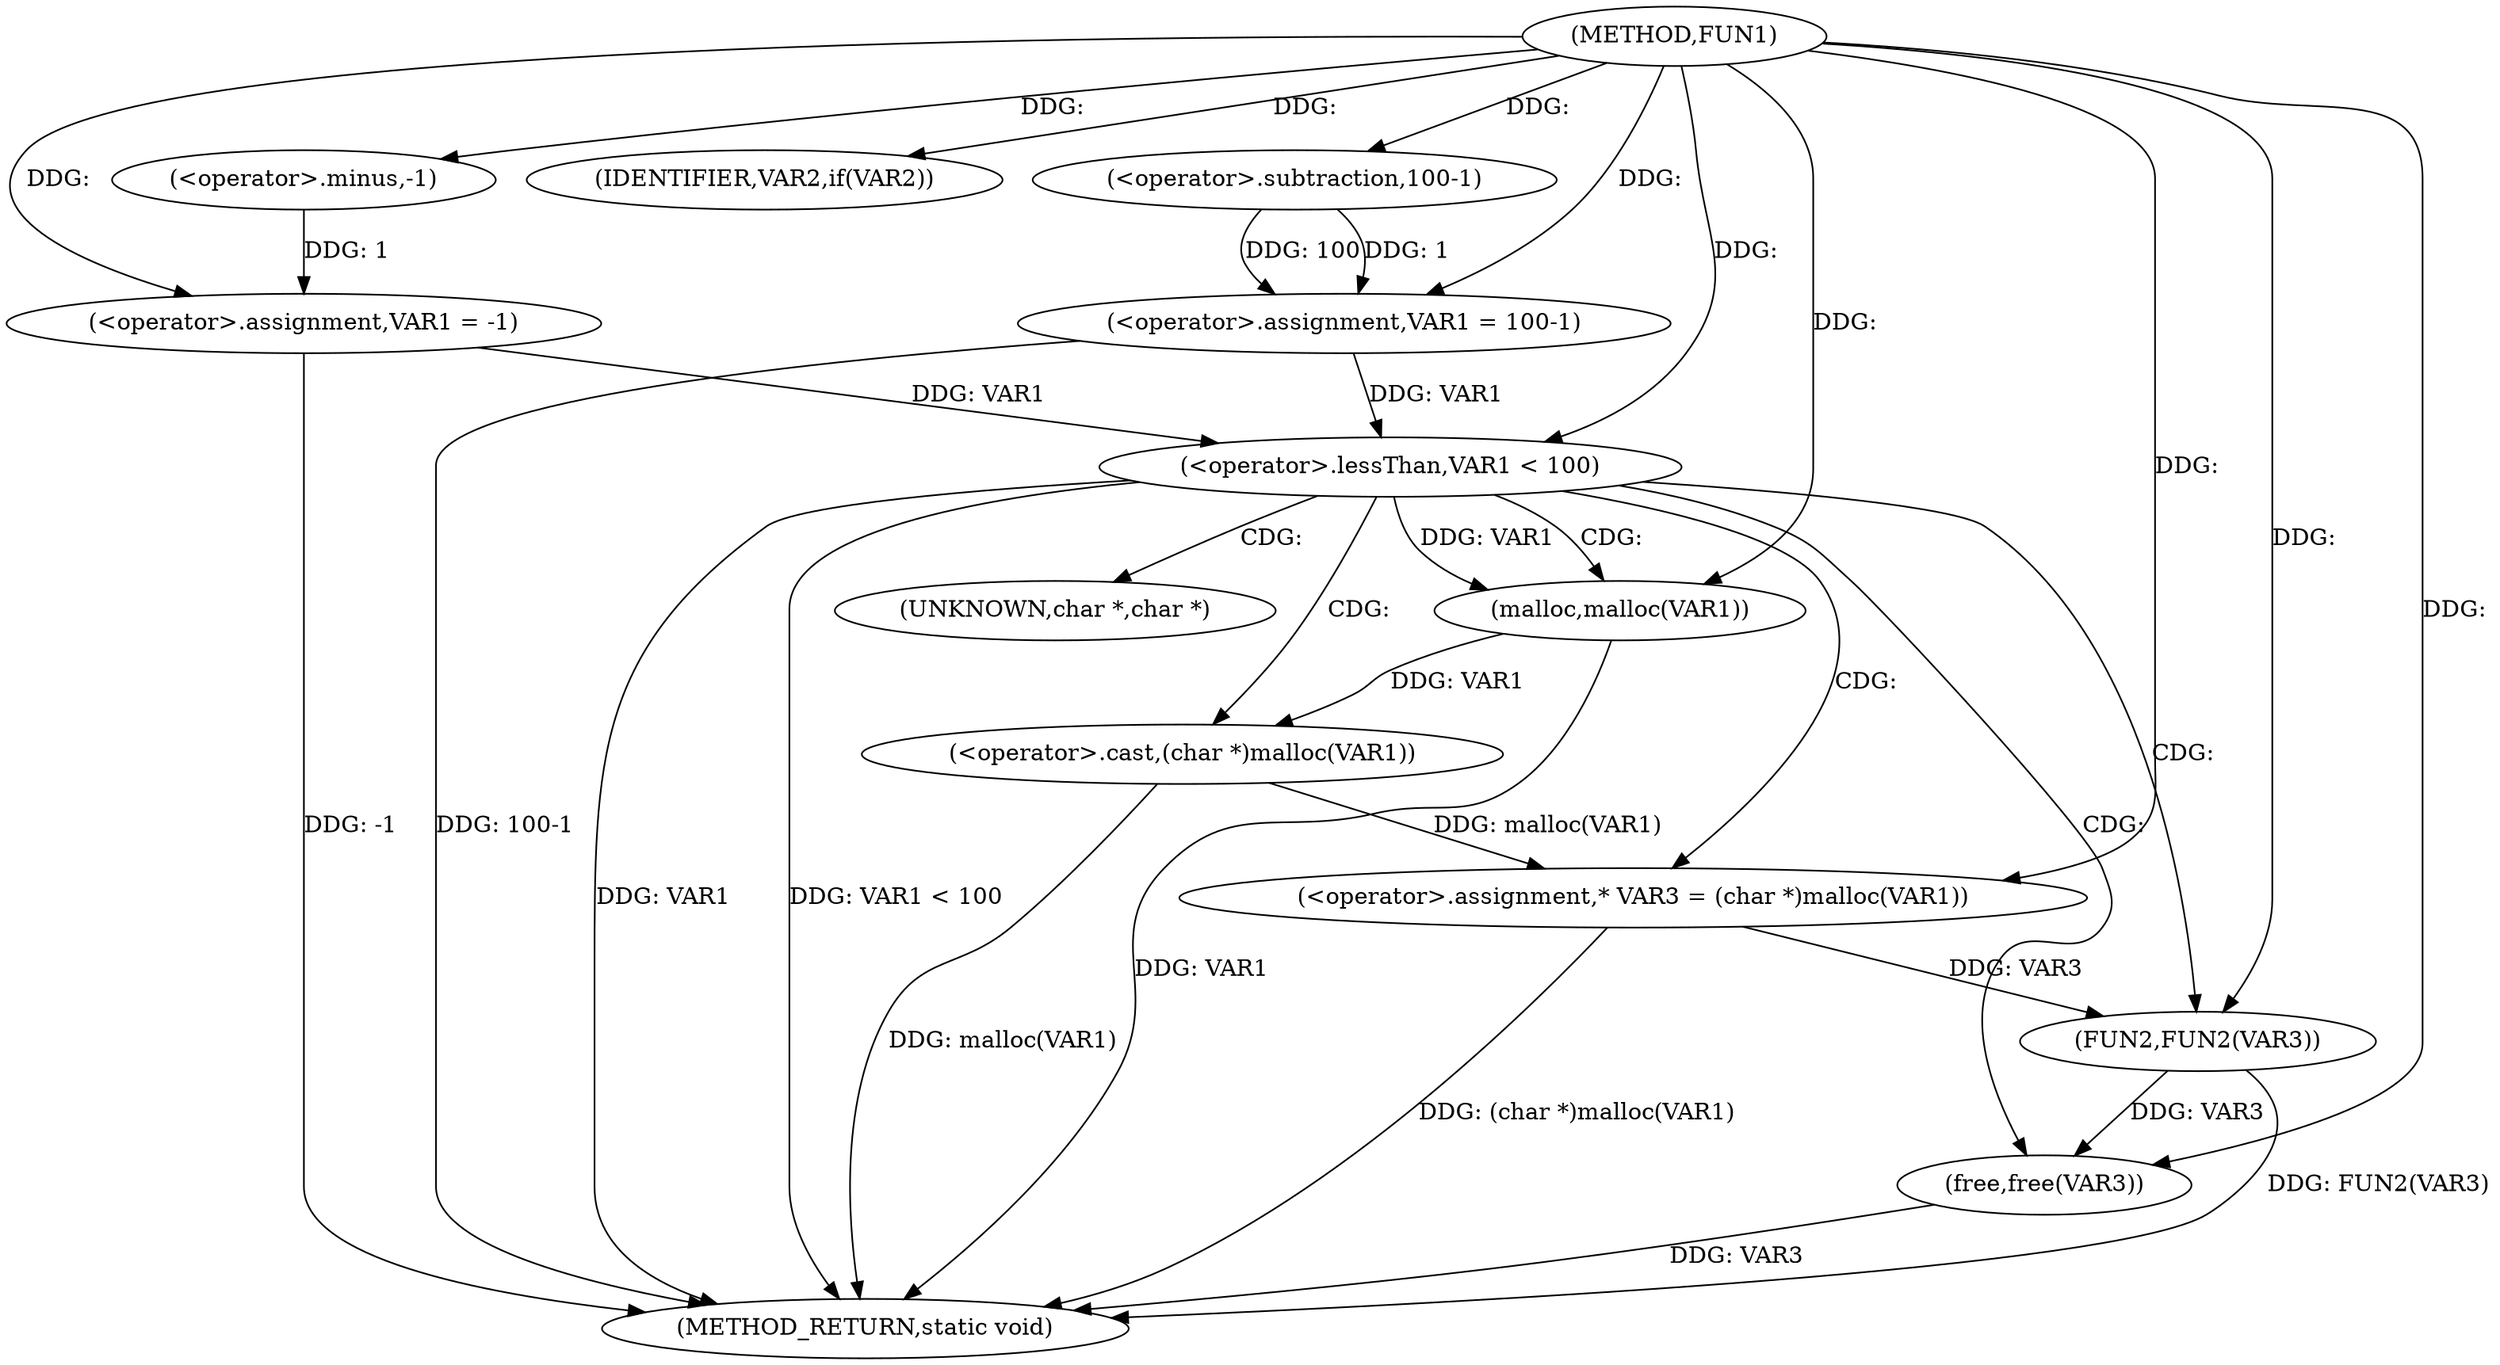 digraph FUN1 {  
"1000100" [label = "(METHOD,FUN1)" ]
"1000131" [label = "(METHOD_RETURN,static void)" ]
"1000103" [label = "(<operator>.assignment,VAR1 = -1)" ]
"1000105" [label = "(<operator>.minus,-1)" ]
"1000108" [label = "(IDENTIFIER,VAR2,if(VAR2))" ]
"1000110" [label = "(<operator>.assignment,VAR1 = 100-1)" ]
"1000112" [label = "(<operator>.subtraction,100-1)" ]
"1000116" [label = "(<operator>.lessThan,VAR1 < 100)" ]
"1000121" [label = "(<operator>.assignment,* VAR3 = (char *)malloc(VAR1))" ]
"1000123" [label = "(<operator>.cast,(char *)malloc(VAR1))" ]
"1000125" [label = "(malloc,malloc(VAR1))" ]
"1000127" [label = "(FUN2,FUN2(VAR3))" ]
"1000129" [label = "(free,free(VAR3))" ]
"1000124" [label = "(UNKNOWN,char *,char *)" ]
  "1000116" -> "1000131"  [ label = "DDG: VAR1"] 
  "1000123" -> "1000131"  [ label = "DDG: malloc(VAR1)"] 
  "1000103" -> "1000131"  [ label = "DDG: -1"] 
  "1000121" -> "1000131"  [ label = "DDG: (char *)malloc(VAR1)"] 
  "1000127" -> "1000131"  [ label = "DDG: FUN2(VAR3)"] 
  "1000110" -> "1000131"  [ label = "DDG: 100-1"] 
  "1000116" -> "1000131"  [ label = "DDG: VAR1 < 100"] 
  "1000129" -> "1000131"  [ label = "DDG: VAR3"] 
  "1000125" -> "1000131"  [ label = "DDG: VAR1"] 
  "1000105" -> "1000103"  [ label = "DDG: 1"] 
  "1000100" -> "1000103"  [ label = "DDG: "] 
  "1000100" -> "1000105"  [ label = "DDG: "] 
  "1000100" -> "1000108"  [ label = "DDG: "] 
  "1000112" -> "1000110"  [ label = "DDG: 100"] 
  "1000112" -> "1000110"  [ label = "DDG: 1"] 
  "1000100" -> "1000110"  [ label = "DDG: "] 
  "1000100" -> "1000112"  [ label = "DDG: "] 
  "1000103" -> "1000116"  [ label = "DDG: VAR1"] 
  "1000110" -> "1000116"  [ label = "DDG: VAR1"] 
  "1000100" -> "1000116"  [ label = "DDG: "] 
  "1000123" -> "1000121"  [ label = "DDG: malloc(VAR1)"] 
  "1000100" -> "1000121"  [ label = "DDG: "] 
  "1000125" -> "1000123"  [ label = "DDG: VAR1"] 
  "1000116" -> "1000125"  [ label = "DDG: VAR1"] 
  "1000100" -> "1000125"  [ label = "DDG: "] 
  "1000121" -> "1000127"  [ label = "DDG: VAR3"] 
  "1000100" -> "1000127"  [ label = "DDG: "] 
  "1000127" -> "1000129"  [ label = "DDG: VAR3"] 
  "1000100" -> "1000129"  [ label = "DDG: "] 
  "1000116" -> "1000121"  [ label = "CDG: "] 
  "1000116" -> "1000129"  [ label = "CDG: "] 
  "1000116" -> "1000123"  [ label = "CDG: "] 
  "1000116" -> "1000124"  [ label = "CDG: "] 
  "1000116" -> "1000125"  [ label = "CDG: "] 
  "1000116" -> "1000127"  [ label = "CDG: "] 
}
